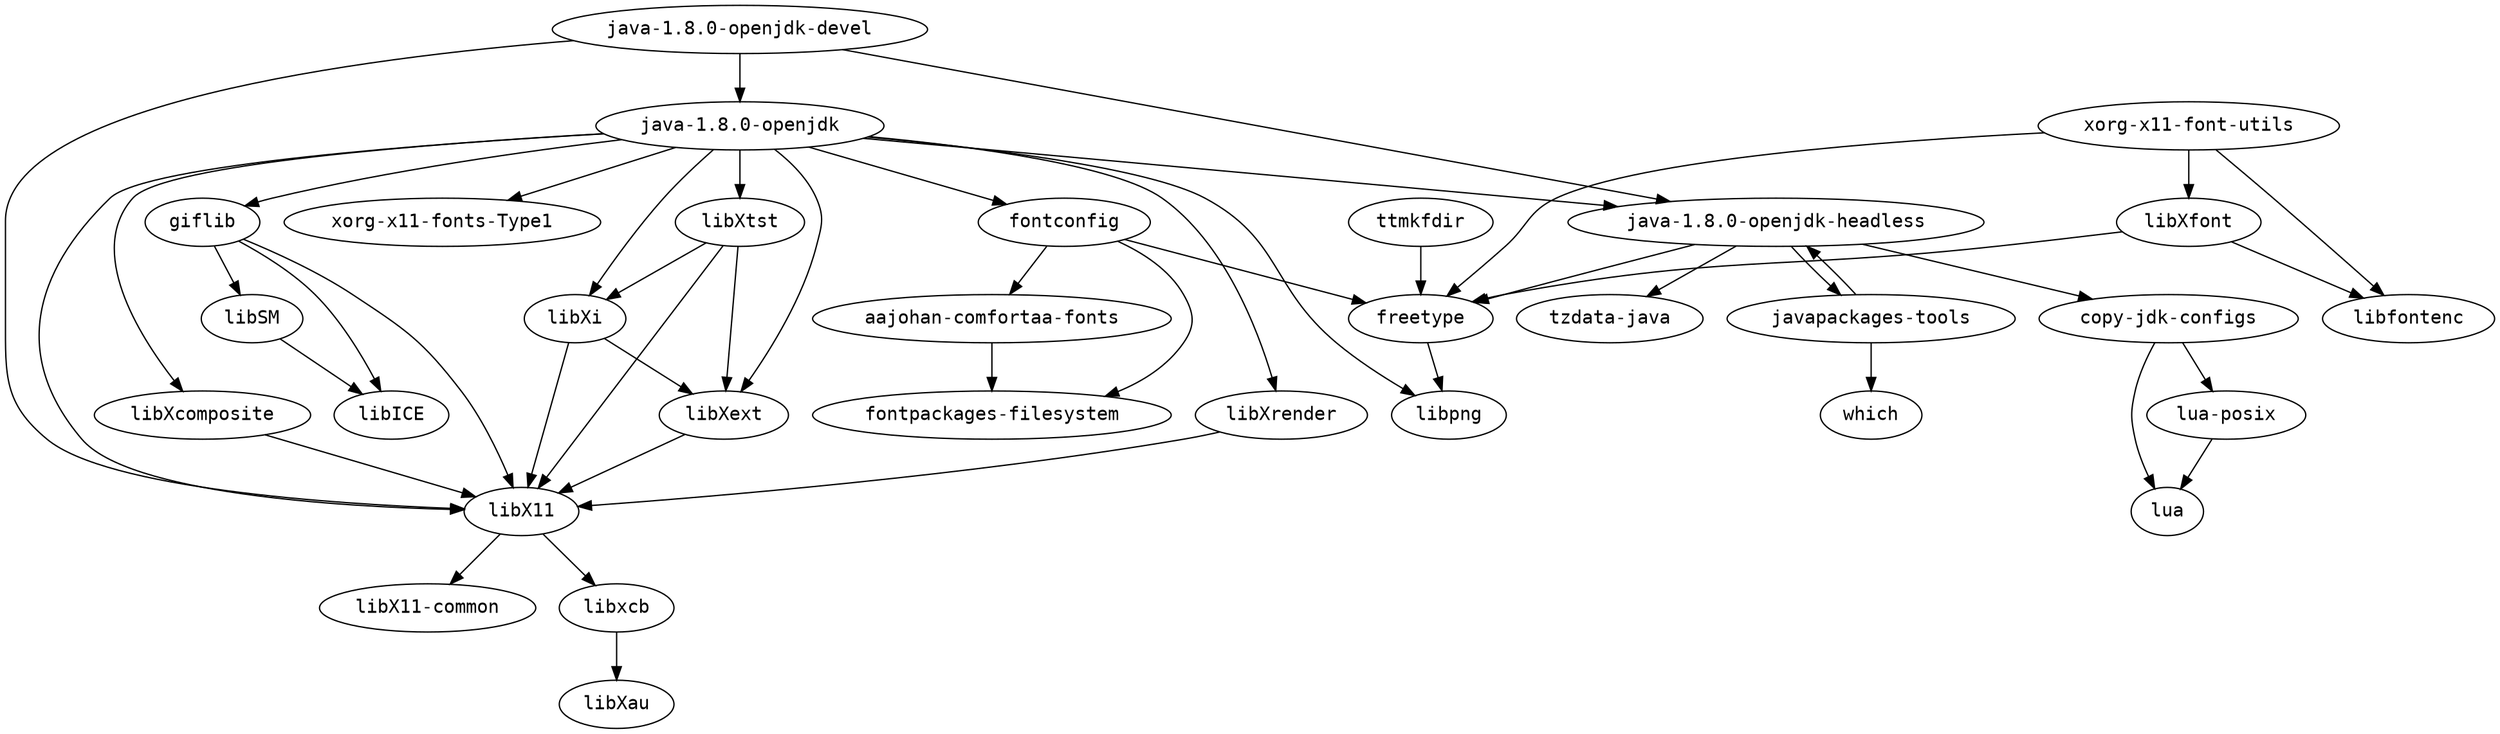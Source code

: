 strict digraph G {
node [fontname=monospace];
  "aajohan-comfortaa-fonts" -> "fontpackages-filesystem";
  "copy-jdk-configs" -> "lua";
  "copy-jdk-configs" -> "lua-posix";
  "fontconfig" -> "aajohan-comfortaa-fonts";
  "fontconfig" -> "fontpackages-filesystem";
  "fontconfig" -> "freetype";
  "freetype" -> "libpng";
  "giflib" -> "libICE";
  "giflib" -> "libSM";
  "giflib" -> "libX11";
  "java-1.8.0-openjdk-devel" -> "java-1.8.0-openjdk";
  "java-1.8.0-openjdk-devel" -> "java-1.8.0-openjdk-headless";
  "java-1.8.0-openjdk-devel" -> "libX11";
  "java-1.8.0-openjdk" -> "fontconfig";
  "java-1.8.0-openjdk" -> "giflib";
  "java-1.8.0-openjdk-headless" -> "copy-jdk-configs";
  "java-1.8.0-openjdk-headless" -> "freetype";
  "java-1.8.0-openjdk-headless" -> "javapackages-tools";
  "java-1.8.0-openjdk-headless" -> "tzdata-java";
  "java-1.8.0-openjdk" -> "java-1.8.0-openjdk-headless";
  "java-1.8.0-openjdk" -> "libpng";
  "java-1.8.0-openjdk" -> "libX11";
  "java-1.8.0-openjdk" -> "libXcomposite";
  "java-1.8.0-openjdk" -> "libXext";
  "java-1.8.0-openjdk" -> "libXi";
  "java-1.8.0-openjdk" -> "libXrender";
  "java-1.8.0-openjdk" -> "libXtst";
  "java-1.8.0-openjdk" -> "xorg-x11-fonts-Type1";
  "javapackages-tools" -> "java-1.8.0-openjdk-headless";
  "javapackages-tools" -> "which";
  "libSM" -> "libICE";
  "libX11" -> "libX11-common";
  "libX11" -> "libxcb";
  "libxcb" -> "libXau";
  "libXcomposite" -> "libX11";
  "libXext" -> "libX11";
  "libXfont" -> "freetype";
  "libXfont" -> "libfontenc";
  "libXi" -> "libX11";
  "libXi" -> "libXext";
  "libXrender" -> "libX11";
  "libXtst" -> "libX11";
  "libXtst" -> "libXext";
  "libXtst" -> "libXi";
  "lua-posix" -> "lua";
  "ttmkfdir" -> "freetype";
  "xorg-x11-font-utils" -> "freetype";
  "xorg-x11-font-utils" -> "libfontenc";
  "xorg-x11-font-utils" -> "libXfont";
}
